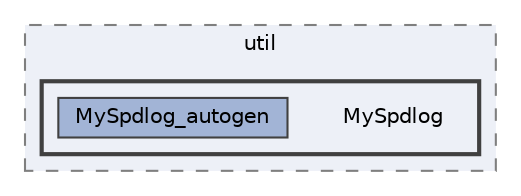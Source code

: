 digraph "MySpdlog"
{
 // LATEX_PDF_SIZE
  bgcolor="transparent";
  edge [fontname=Helvetica,fontsize=10,labelfontname=Helvetica,labelfontsize=10];
  node [fontname=Helvetica,fontsize=10,shape=box,height=0.2,width=0.4];
  compound=true
  subgraph clusterdir_66c2dba8cf4ce56bfdad3f30100cbbbe {
    graph [ bgcolor="#edf0f7", pencolor="grey50", label="util", fontname=Helvetica,fontsize=10 style="filled,dashed", URL="dir_66c2dba8cf4ce56bfdad3f30100cbbbe.html",tooltip=""]
  subgraph clusterdir_8312eca0f77401063c5165bc1b37b592 {
    graph [ bgcolor="#edf0f7", pencolor="grey25", label="", fontname=Helvetica,fontsize=10 style="filled,bold", URL="dir_8312eca0f77401063c5165bc1b37b592.html",tooltip=""]
    dir_8312eca0f77401063c5165bc1b37b592 [shape=plaintext, label="MySpdlog"];
  dir_b6df0a4210a4632ea5e7b84fd0ccb97e [label="MySpdlog_autogen", fillcolor="#a2b4d6", color="grey25", style="filled", URL="dir_b6df0a4210a4632ea5e7b84fd0ccb97e.html",tooltip=""];
  }
  }
}

